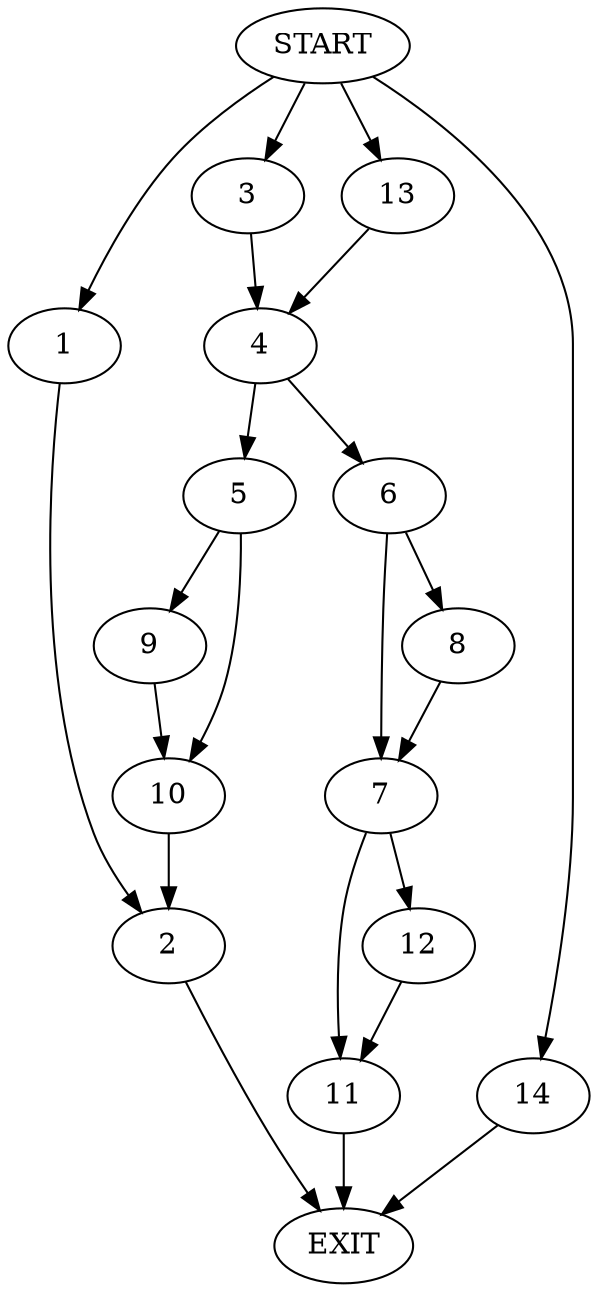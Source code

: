 digraph {
0 [label="START"]
15 [label="EXIT"]
0 -> 1
1 -> 2
2 -> 15
0 -> 3
3 -> 4
4 -> 5
4 -> 6
6 -> 7
6 -> 8
5 -> 9
5 -> 10
8 -> 7
7 -> 11
7 -> 12
11 -> 15
12 -> 11
0 -> 13
13 -> 4
9 -> 10
10 -> 2
0 -> 14
14 -> 15
}
